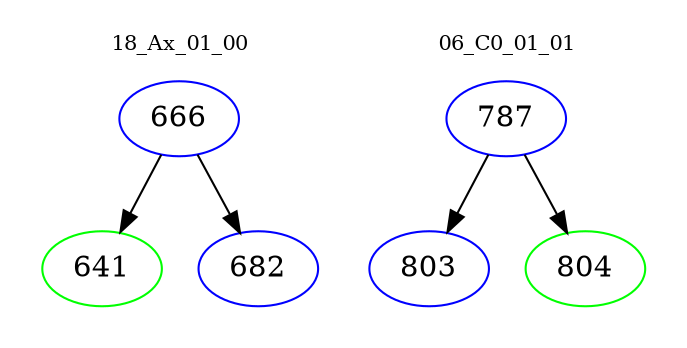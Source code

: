 digraph{
subgraph cluster_0 {
color = white
label = "18_Ax_01_00";
fontsize=10;
T0_666 [label="666", color="blue"]
T0_666 -> T0_641 [color="black"]
T0_641 [label="641", color="green"]
T0_666 -> T0_682 [color="black"]
T0_682 [label="682", color="blue"]
}
subgraph cluster_1 {
color = white
label = "06_C0_01_01";
fontsize=10;
T1_787 [label="787", color="blue"]
T1_787 -> T1_803 [color="black"]
T1_803 [label="803", color="blue"]
T1_787 -> T1_804 [color="black"]
T1_804 [label="804", color="green"]
}
}

